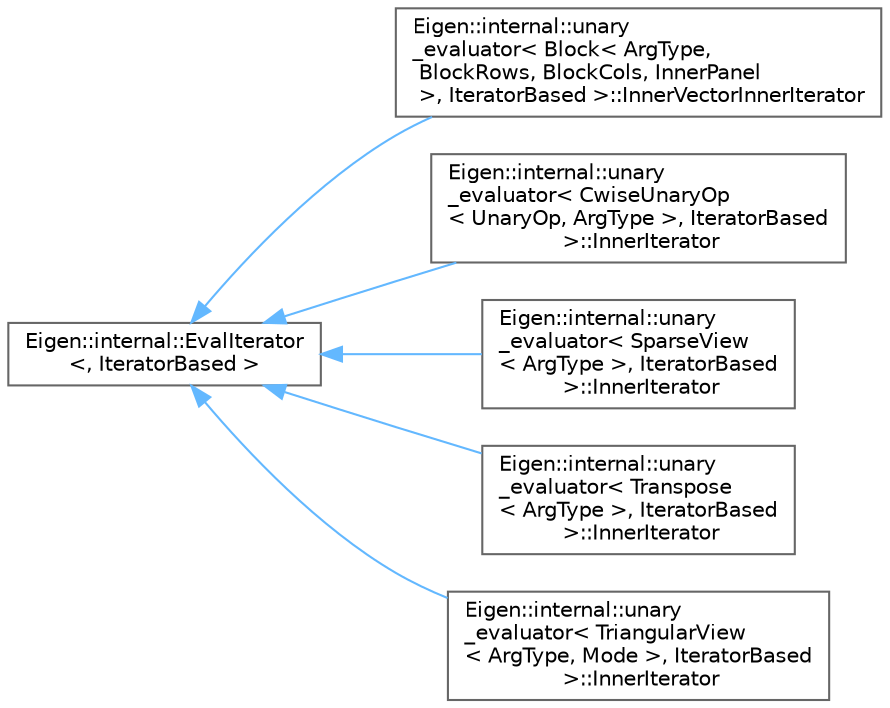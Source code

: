 digraph "类继承关系图"
{
 // LATEX_PDF_SIZE
  bgcolor="transparent";
  edge [fontname=Helvetica,fontsize=10,labelfontname=Helvetica,labelfontsize=10];
  node [fontname=Helvetica,fontsize=10,shape=box,height=0.2,width=0.4];
  rankdir="LR";
  Node0 [id="Node000000",label="Eigen::internal::EvalIterator\l\<, IteratorBased \>",height=0.2,width=0.4,color="grey40", fillcolor="white", style="filled",URL="$struct_eigen_1_1internal_1_1unary__evaluator.html",tooltip=" "];
  Node0 -> Node1 [id="edge4262_Node000000_Node000001",dir="back",color="steelblue1",style="solid",tooltip=" "];
  Node1 [id="Node000001",label="Eigen::internal::unary\l_evaluator\< Block\< ArgType,\l BlockRows, BlockCols, InnerPanel\l \>, IteratorBased \>::InnerVectorInnerIterator",height=0.2,width=0.4,color="grey40", fillcolor="white", style="filled",URL="$class_eigen_1_1internal_1_1unary__evaluator_3_01_block_3_01_arg_type_00_01_block_rows_00_01_bloc7b8c3454e32b582bbd24168a4ea19a1b.html",tooltip=" "];
  Node0 -> Node2 [id="edge4263_Node000000_Node000002",dir="back",color="steelblue1",style="solid",tooltip=" "];
  Node2 [id="Node000002",label="Eigen::internal::unary\l_evaluator\< CwiseUnaryOp\l\< UnaryOp, ArgType \>, IteratorBased\l \>::InnerIterator",height=0.2,width=0.4,color="grey40", fillcolor="white", style="filled",URL="$class_eigen_1_1internal_1_1unary__evaluator_3_01_cwise_unary_op_3_01_unary_op_00_01_arg_type_01_629bdbe0b310981fdaf6bb6b6c73ef55.html",tooltip=" "];
  Node0 -> Node3 [id="edge4264_Node000000_Node000003",dir="back",color="steelblue1",style="solid",tooltip=" "];
  Node3 [id="Node000003",label="Eigen::internal::unary\l_evaluator\< SparseView\l\< ArgType \>, IteratorBased\l \>::InnerIterator",height=0.2,width=0.4,color="grey40", fillcolor="white", style="filled",URL="$class_eigen_1_1internal_1_1unary__evaluator_3_01_sparse_view_3_01_arg_type_01_4_00_01_iterator_based_01_4_1_1_inner_iterator.html",tooltip=" "];
  Node0 -> Node4 [id="edge4265_Node000000_Node000004",dir="back",color="steelblue1",style="solid",tooltip=" "];
  Node4 [id="Node000004",label="Eigen::internal::unary\l_evaluator\< Transpose\l\< ArgType \>, IteratorBased\l \>::InnerIterator",height=0.2,width=0.4,color="grey40", fillcolor="white", style="filled",URL="$class_eigen_1_1internal_1_1unary__evaluator_3_01_transpose_3_01_arg_type_01_4_00_01_iterator_based_01_4_1_1_inner_iterator.html",tooltip=" "];
  Node0 -> Node5 [id="edge4266_Node000000_Node000005",dir="back",color="steelblue1",style="solid",tooltip=" "];
  Node5 [id="Node000005",label="Eigen::internal::unary\l_evaluator\< TriangularView\l\< ArgType, Mode \>, IteratorBased\l \>::InnerIterator",height=0.2,width=0.4,color="grey40", fillcolor="white", style="filled",URL="$class_eigen_1_1internal_1_1unary__evaluator_3_01_triangular_view_3_01_arg_type_00_01_mode_01_4_0e8ca4efc3cb45e07bfa597fdc256f969.html",tooltip=" "];
}
